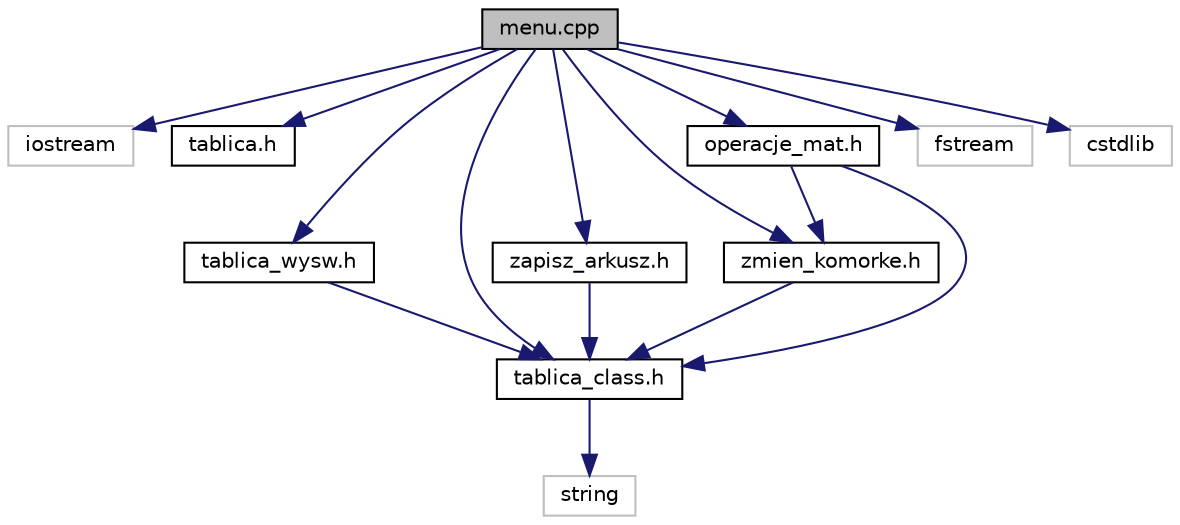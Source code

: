 digraph "menu.cpp"
{
 // LATEX_PDF_SIZE
  edge [fontname="Helvetica",fontsize="10",labelfontname="Helvetica",labelfontsize="10"];
  node [fontname="Helvetica",fontsize="10",shape=record];
  Node1 [label="menu.cpp",height=0.2,width=0.4,color="black", fillcolor="grey75", style="filled", fontcolor="black",tooltip=" "];
  Node1 -> Node2 [color="midnightblue",fontsize="10",style="solid"];
  Node2 [label="iostream",height=0.2,width=0.4,color="grey75", fillcolor="white", style="filled",tooltip=" "];
  Node1 -> Node3 [color="midnightblue",fontsize="10",style="solid"];
  Node3 [label="tablica.h",height=0.2,width=0.4,color="black", fillcolor="white", style="filled",URL="$tablica_8h.html",tooltip=" "];
  Node1 -> Node4 [color="midnightblue",fontsize="10",style="solid"];
  Node4 [label="tablica_wysw.h",height=0.2,width=0.4,color="black", fillcolor="white", style="filled",URL="$tablica__wysw_8h.html",tooltip=" "];
  Node4 -> Node5 [color="midnightblue",fontsize="10",style="solid"];
  Node5 [label="tablica_class.h",height=0.2,width=0.4,color="black", fillcolor="white", style="filled",URL="$tablica__class_8h.html",tooltip=" "];
  Node5 -> Node6 [color="midnightblue",fontsize="10",style="solid"];
  Node6 [label="string",height=0.2,width=0.4,color="grey75", fillcolor="white", style="filled",tooltip=" "];
  Node1 -> Node5 [color="midnightblue",fontsize="10",style="solid"];
  Node1 -> Node7 [color="midnightblue",fontsize="10",style="solid"];
  Node7 [label="zapisz_arkusz.h",height=0.2,width=0.4,color="black", fillcolor="white", style="filled",URL="$zapisz__arkusz_8h.html",tooltip=" "];
  Node7 -> Node5 [color="midnightblue",fontsize="10",style="solid"];
  Node1 -> Node8 [color="midnightblue",fontsize="10",style="solid"];
  Node8 [label="zmien_komorke.h",height=0.2,width=0.4,color="black", fillcolor="white", style="filled",URL="$zmien__komorke_8h.html",tooltip=" "];
  Node8 -> Node5 [color="midnightblue",fontsize="10",style="solid"];
  Node1 -> Node9 [color="midnightblue",fontsize="10",style="solid"];
  Node9 [label="operacje_mat.h",height=0.2,width=0.4,color="black", fillcolor="white", style="filled",URL="$operacje__mat_8h.html",tooltip=" "];
  Node9 -> Node5 [color="midnightblue",fontsize="10",style="solid"];
  Node9 -> Node8 [color="midnightblue",fontsize="10",style="solid"];
  Node1 -> Node10 [color="midnightblue",fontsize="10",style="solid"];
  Node10 [label="fstream",height=0.2,width=0.4,color="grey75", fillcolor="white", style="filled",tooltip=" "];
  Node1 -> Node11 [color="midnightblue",fontsize="10",style="solid"];
  Node11 [label="cstdlib",height=0.2,width=0.4,color="grey75", fillcolor="white", style="filled",tooltip=" "];
}

